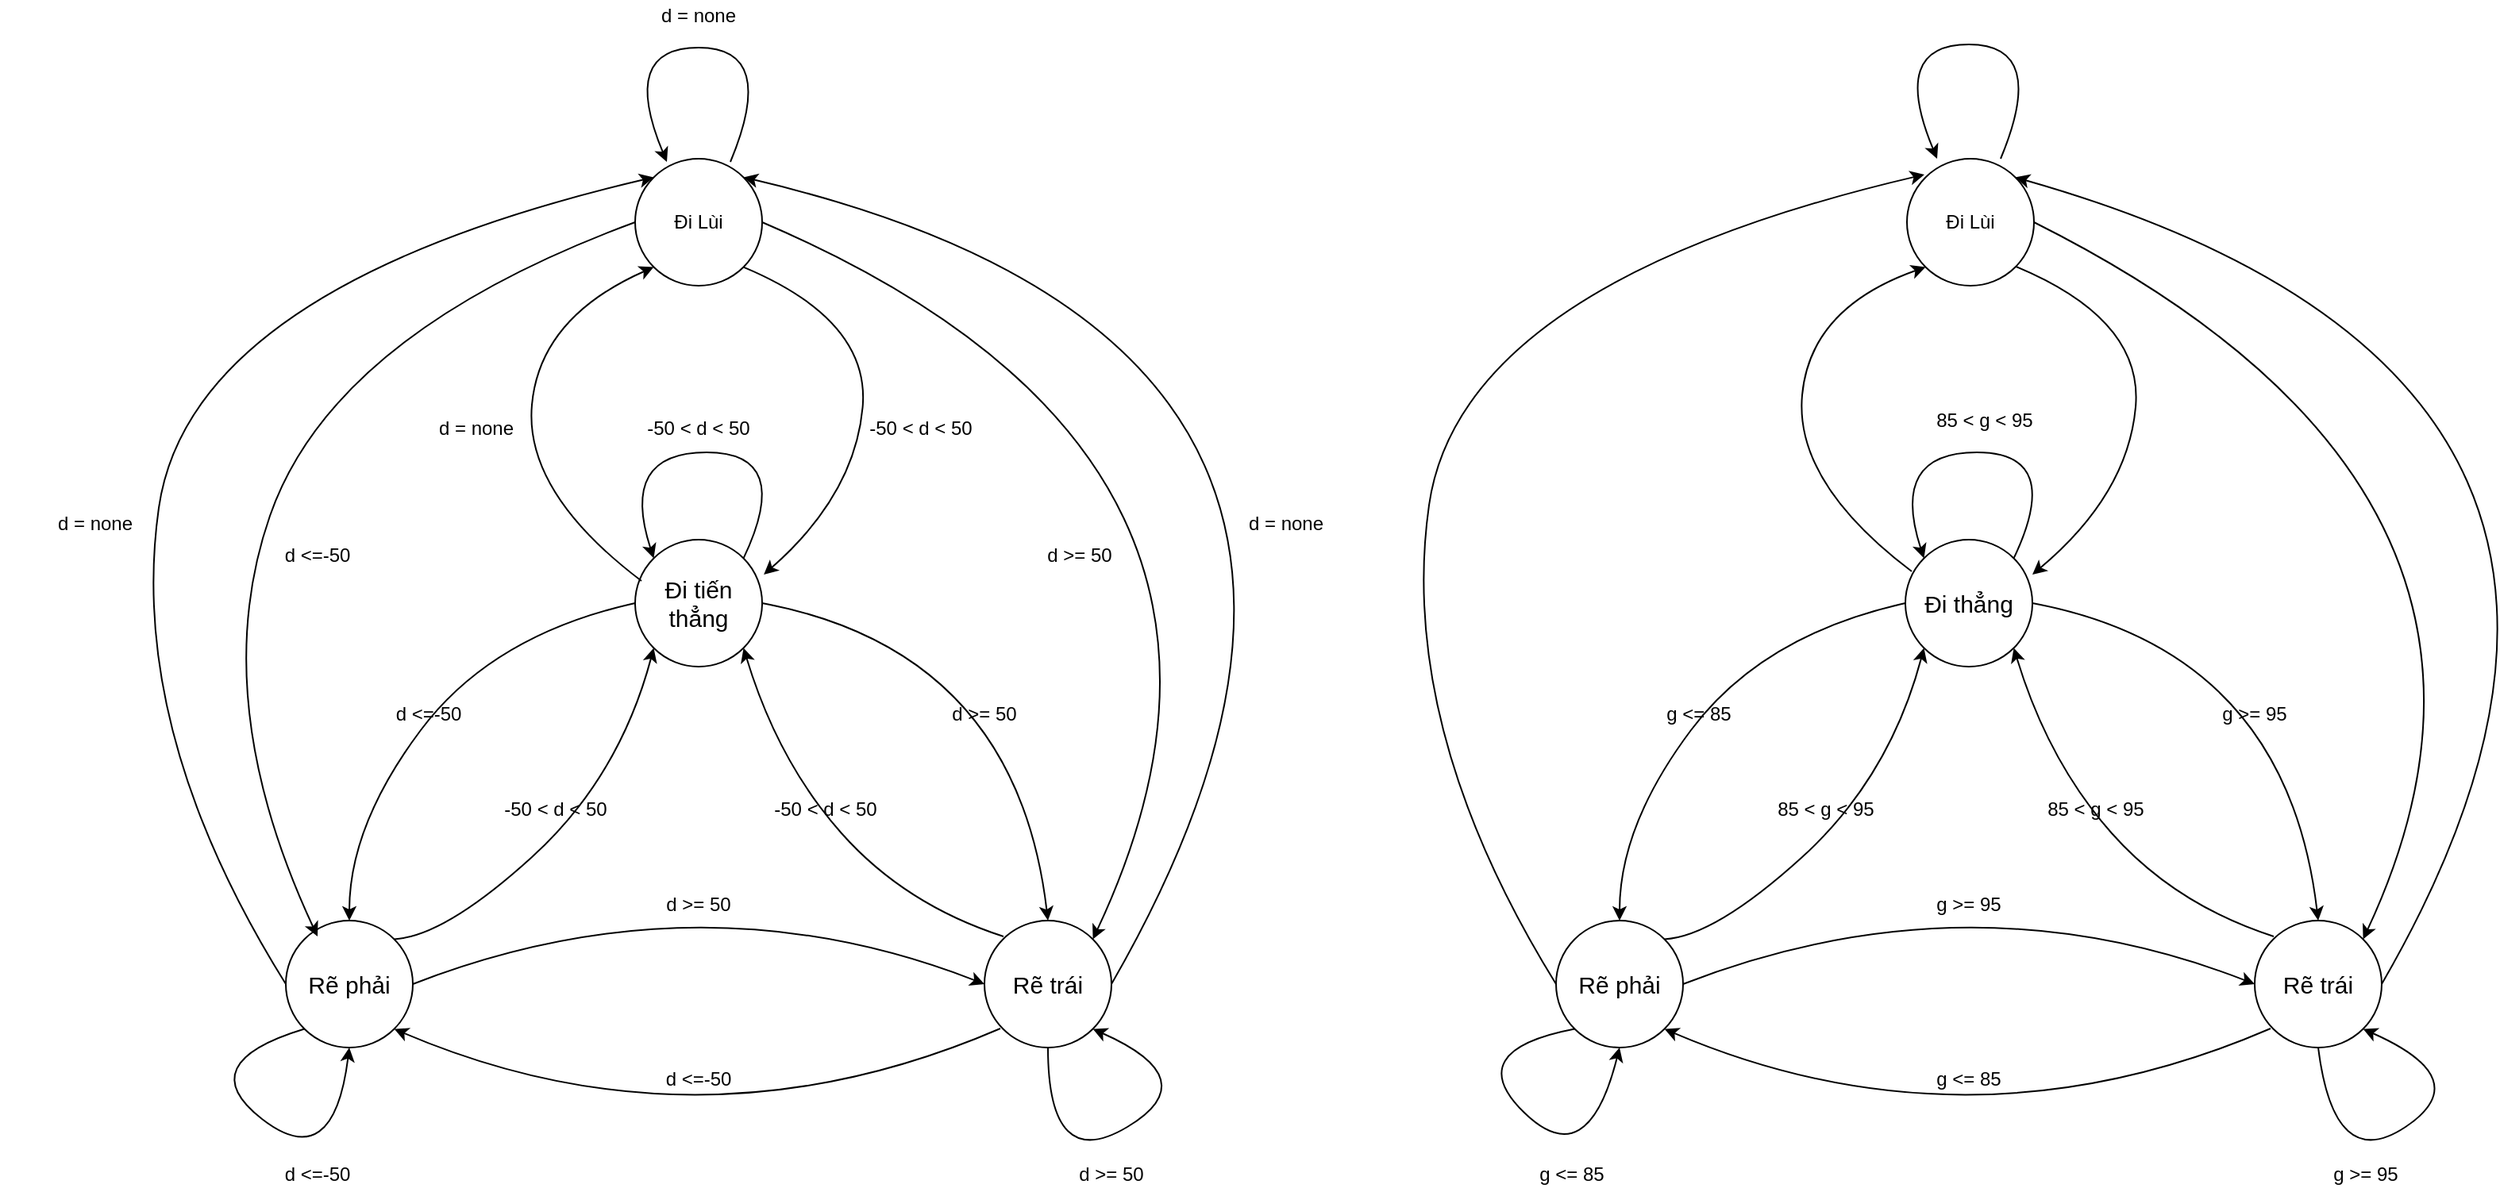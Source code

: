 <mxfile version="14.8.0" type="github">
  <diagram id="gM6LWdryBIaIJu2o6Tqh" name="Page-1">
    <mxGraphModel dx="1373" dy="774" grid="1" gridSize="10" guides="1" tooltips="1" connect="1" arrows="1" fold="1" page="1" pageScale="1" pageWidth="827" pageHeight="1169" math="0" shadow="0">
      <root>
        <mxCell id="0" />
        <mxCell id="1" parent="0" />
        <mxCell id="kot2QHPUo4j3bU3xekO4-7" value="" style="curved=1;endArrow=none;html=1;entryX=0;entryY=0.5;entryDx=0;entryDy=0;exitX=0.5;exitY=0;exitDx=0;exitDy=0;startArrow=classic;startFill=1;endFill=0;" parent="1" source="kot2QHPUo4j3bU3xekO4-11" target="kot2QHPUo4j3bU3xekO4-12" edge="1">
          <mxGeometry width="50" height="50" relative="1" as="geometry">
            <mxPoint x="250" y="690" as="sourcePoint" />
            <mxPoint x="390" y="570" as="targetPoint" />
            <Array as="points">
              <mxPoint x="220" y="620" />
              <mxPoint x="310" y="500" />
            </Array>
          </mxGeometry>
        </mxCell>
        <mxCell id="kot2QHPUo4j3bU3xekO4-8" value="" style="curved=1;endArrow=classic;html=1;exitX=1;exitY=0;exitDx=0;exitDy=0;entryX=0;entryY=1;entryDx=0;entryDy=0;" parent="1" source="kot2QHPUo4j3bU3xekO4-11" target="kot2QHPUo4j3bU3xekO4-12" edge="1">
          <mxGeometry width="50" height="50" relative="1" as="geometry">
            <mxPoint x="260" y="710" as="sourcePoint" />
            <mxPoint x="420" y="590" as="targetPoint" />
            <Array as="points">
              <mxPoint x="280" y="690" />
              <mxPoint x="390" y="590" />
            </Array>
          </mxGeometry>
        </mxCell>
        <mxCell id="kot2QHPUo4j3bU3xekO4-9" value="" style="curved=1;endArrow=none;html=1;exitX=1;exitY=1;exitDx=0;exitDy=0;startArrow=classic;startFill=1;endFill=0;" parent="1" source="kot2QHPUo4j3bU3xekO4-11" edge="1">
          <mxGeometry width="50" height="50" relative="1" as="geometry">
            <mxPoint x="240" y="750" as="sourcePoint" />
            <mxPoint x="630" y="748" as="targetPoint" />
            <Array as="points">
              <mxPoint x="440" y="830" />
            </Array>
          </mxGeometry>
        </mxCell>
        <mxCell id="kot2QHPUo4j3bU3xekO4-10" value="" style="curved=1;endArrow=none;html=1;entryX=1;entryY=0.5;entryDx=0;entryDy=0;exitX=0.5;exitY=0;exitDx=0;exitDy=0;startArrow=classic;startFill=1;endFill=0;" parent="1" source="kot2QHPUo4j3bU3xekO4-13" target="kot2QHPUo4j3bU3xekO4-12" edge="1">
          <mxGeometry width="50" height="50" relative="1" as="geometry">
            <mxPoint x="640" y="680" as="sourcePoint" />
            <mxPoint x="500" y="560" as="targetPoint" />
            <Array as="points">
              <mxPoint x="640" y="510" />
            </Array>
          </mxGeometry>
        </mxCell>
        <mxCell id="kot2QHPUo4j3bU3xekO4-11" value="&lt;font style=&quot;font-size: 15px&quot;&gt;Rẽ phải&lt;/font&gt;" style="ellipse;whiteSpace=wrap;html=1;aspect=fixed;" parent="1" vertex="1">
          <mxGeometry x="180" y="680" width="80" height="80" as="geometry" />
        </mxCell>
        <mxCell id="kot2QHPUo4j3bU3xekO4-12" value="&lt;span style=&quot;font-size: 15px&quot;&gt;Đi tiến thẳng&lt;/span&gt;" style="ellipse;whiteSpace=wrap;html=1;aspect=fixed;" parent="1" vertex="1">
          <mxGeometry x="400" y="440" width="80" height="80" as="geometry" />
        </mxCell>
        <mxCell id="kot2QHPUo4j3bU3xekO4-13" value="&lt;font style=&quot;font-size: 15px&quot;&gt;Rẽ trái&lt;/font&gt;" style="ellipse;whiteSpace=wrap;html=1;aspect=fixed;" parent="1" vertex="1">
          <mxGeometry x="620" y="680" width="80" height="80" as="geometry" />
        </mxCell>
        <mxCell id="kot2QHPUo4j3bU3xekO4-15" value="" style="curved=1;endArrow=classic;html=1;entryX=1;entryY=1;entryDx=0;entryDy=0;" parent="1" target="kot2QHPUo4j3bU3xekO4-12" edge="1">
          <mxGeometry width="50" height="50" relative="1" as="geometry">
            <mxPoint x="632" y="690" as="sourcePoint" />
            <mxPoint x="473.436" y="510.004" as="targetPoint" />
            <Array as="points">
              <mxPoint x="570" y="670" />
              <mxPoint x="490" y="580" />
            </Array>
          </mxGeometry>
        </mxCell>
        <mxCell id="kot2QHPUo4j3bU3xekO4-16" value="" style="curved=1;endArrow=classic;html=1;entryX=0;entryY=0.5;entryDx=0;entryDy=0;exitX=0.5;exitY=1;exitDx=0;exitDy=0;" parent="1" target="kot2QHPUo4j3bU3xekO4-13" edge="1">
          <mxGeometry width="50" height="50" relative="1" as="geometry">
            <mxPoint x="260" y="720" as="sourcePoint" />
            <mxPoint x="660" y="720" as="targetPoint" />
            <Array as="points">
              <mxPoint x="440" y="650" />
            </Array>
          </mxGeometry>
        </mxCell>
        <mxCell id="kot2QHPUo4j3bU3xekO4-17" value="d &amp;lt;=-50" style="text;html=1;strokeColor=none;fillColor=none;align=center;verticalAlign=middle;whiteSpace=wrap;rounded=0;" parent="1" vertex="1">
          <mxGeometry x="210" y="540" width="120" height="20" as="geometry" />
        </mxCell>
        <mxCell id="kot2QHPUo4j3bU3xekO4-18" value="d &amp;gt;= 50" style="text;html=1;strokeColor=none;fillColor=none;align=center;verticalAlign=middle;whiteSpace=wrap;rounded=0;" parent="1" vertex="1">
          <mxGeometry x="400" y="660" width="80" height="20" as="geometry" />
        </mxCell>
        <mxCell id="kot2QHPUo4j3bU3xekO4-19" value="-50 &amp;lt; d &amp;lt; 50" style="text;html=1;strokeColor=none;fillColor=none;align=center;verticalAlign=middle;whiteSpace=wrap;rounded=0;" parent="1" vertex="1">
          <mxGeometry x="290" y="600" width="120" height="20" as="geometry" />
        </mxCell>
        <mxCell id="kot2QHPUo4j3bU3xekO4-20" value="d &amp;gt;= 50" style="text;html=1;strokeColor=none;fillColor=none;align=center;verticalAlign=middle;whiteSpace=wrap;rounded=0;" parent="1" vertex="1">
          <mxGeometry x="580" y="540" width="80" height="20" as="geometry" />
        </mxCell>
        <mxCell id="kot2QHPUo4j3bU3xekO4-23" value="-50 &amp;lt; d &amp;lt; 50" style="text;html=1;strokeColor=none;fillColor=none;align=center;verticalAlign=middle;whiteSpace=wrap;rounded=0;" parent="1" vertex="1">
          <mxGeometry x="460" y="600" width="120" height="20" as="geometry" />
        </mxCell>
        <mxCell id="kot2QHPUo4j3bU3xekO4-24" value="d &amp;lt;=-50" style="text;html=1;strokeColor=none;fillColor=none;align=center;verticalAlign=middle;whiteSpace=wrap;rounded=0;" parent="1" vertex="1">
          <mxGeometry x="380" y="770" width="120" height="20" as="geometry" />
        </mxCell>
        <mxCell id="kot2QHPUo4j3bU3xekO4-40" value="" style="curved=1;endArrow=none;html=1;entryX=0;entryY=0.5;entryDx=0;entryDy=0;exitX=0.5;exitY=0;exitDx=0;exitDy=0;startArrow=classic;startFill=1;endFill=0;" parent="1" source="kot2QHPUo4j3bU3xekO4-44" target="kot2QHPUo4j3bU3xekO4-45" edge="1">
          <mxGeometry width="50" height="50" relative="1" as="geometry">
            <mxPoint x="1050" y="690" as="sourcePoint" />
            <mxPoint x="1190" y="570" as="targetPoint" />
            <Array as="points">
              <mxPoint x="1020" y="620" />
              <mxPoint x="1110" y="500" />
            </Array>
          </mxGeometry>
        </mxCell>
        <mxCell id="kot2QHPUo4j3bU3xekO4-41" value="" style="curved=1;endArrow=classic;html=1;exitX=1;exitY=0;exitDx=0;exitDy=0;entryX=0;entryY=1;entryDx=0;entryDy=0;" parent="1" source="kot2QHPUo4j3bU3xekO4-44" target="kot2QHPUo4j3bU3xekO4-45" edge="1">
          <mxGeometry width="50" height="50" relative="1" as="geometry">
            <mxPoint x="1060" y="710" as="sourcePoint" />
            <mxPoint x="1220" y="590" as="targetPoint" />
            <Array as="points">
              <mxPoint x="1080" y="690" />
              <mxPoint x="1190" y="590" />
            </Array>
          </mxGeometry>
        </mxCell>
        <mxCell id="kot2QHPUo4j3bU3xekO4-42" value="" style="curved=1;endArrow=none;html=1;exitX=1;exitY=1;exitDx=0;exitDy=0;startArrow=classic;startFill=1;endFill=0;" parent="1" source="kot2QHPUo4j3bU3xekO4-44" edge="1">
          <mxGeometry width="50" height="50" relative="1" as="geometry">
            <mxPoint x="1040" y="750" as="sourcePoint" />
            <mxPoint x="1430" y="748" as="targetPoint" />
            <Array as="points">
              <mxPoint x="1240" y="830" />
            </Array>
          </mxGeometry>
        </mxCell>
        <mxCell id="kot2QHPUo4j3bU3xekO4-43" value="" style="curved=1;endArrow=none;html=1;entryX=1;entryY=0.5;entryDx=0;entryDy=0;exitX=0.5;exitY=0;exitDx=0;exitDy=0;startArrow=classic;startFill=1;endFill=0;" parent="1" source="kot2QHPUo4j3bU3xekO4-46" target="kot2QHPUo4j3bU3xekO4-45" edge="1">
          <mxGeometry width="50" height="50" relative="1" as="geometry">
            <mxPoint x="1440" y="680" as="sourcePoint" />
            <mxPoint x="1300" y="560" as="targetPoint" />
            <Array as="points">
              <mxPoint x="1440" y="510" />
            </Array>
          </mxGeometry>
        </mxCell>
        <mxCell id="kot2QHPUo4j3bU3xekO4-44" value="&lt;font style=&quot;font-size: 15px&quot;&gt;Rẽ phải&lt;/font&gt;" style="ellipse;whiteSpace=wrap;html=1;aspect=fixed;" parent="1" vertex="1">
          <mxGeometry x="980" y="680" width="80" height="80" as="geometry" />
        </mxCell>
        <mxCell id="kot2QHPUo4j3bU3xekO4-45" value="&lt;span style=&quot;font-size: 15px&quot;&gt;Đi thẳng&lt;/span&gt;" style="ellipse;whiteSpace=wrap;html=1;aspect=fixed;" parent="1" vertex="1">
          <mxGeometry x="1200" y="440" width="80" height="80" as="geometry" />
        </mxCell>
        <mxCell id="kot2QHPUo4j3bU3xekO4-46" value="&lt;font style=&quot;font-size: 15px&quot;&gt;Rẽ trái&lt;/font&gt;" style="ellipse;whiteSpace=wrap;html=1;aspect=fixed;" parent="1" vertex="1">
          <mxGeometry x="1420" y="680" width="80" height="80" as="geometry" />
        </mxCell>
        <mxCell id="kot2QHPUo4j3bU3xekO4-47" value="" style="curved=1;endArrow=classic;html=1;entryX=1;entryY=1;entryDx=0;entryDy=0;" parent="1" target="kot2QHPUo4j3bU3xekO4-45" edge="1">
          <mxGeometry width="50" height="50" relative="1" as="geometry">
            <mxPoint x="1432" y="690" as="sourcePoint" />
            <mxPoint x="1273.436" y="510.004" as="targetPoint" />
            <Array as="points">
              <mxPoint x="1370" y="670" />
              <mxPoint x="1290" y="580" />
            </Array>
          </mxGeometry>
        </mxCell>
        <mxCell id="kot2QHPUo4j3bU3xekO4-48" value="" style="curved=1;endArrow=classic;html=1;entryX=0;entryY=0.5;entryDx=0;entryDy=0;exitX=0.5;exitY=1;exitDx=0;exitDy=0;" parent="1" target="kot2QHPUo4j3bU3xekO4-46" edge="1">
          <mxGeometry width="50" height="50" relative="1" as="geometry">
            <mxPoint x="1060" y="720" as="sourcePoint" />
            <mxPoint x="1460" y="720" as="targetPoint" />
            <Array as="points">
              <mxPoint x="1240" y="650" />
            </Array>
          </mxGeometry>
        </mxCell>
        <mxCell id="kot2QHPUo4j3bU3xekO4-49" value="g &amp;lt;= 85" style="text;html=1;strokeColor=none;fillColor=none;align=center;verticalAlign=middle;whiteSpace=wrap;rounded=0;" parent="1" vertex="1">
          <mxGeometry x="1010" y="540" width="120" height="20" as="geometry" />
        </mxCell>
        <mxCell id="kot2QHPUo4j3bU3xekO4-50" value="g &amp;gt;= 95" style="text;html=1;strokeColor=none;fillColor=none;align=center;verticalAlign=middle;whiteSpace=wrap;rounded=0;" parent="1" vertex="1">
          <mxGeometry x="1200" y="660" width="80" height="20" as="geometry" />
        </mxCell>
        <mxCell id="kot2QHPUo4j3bU3xekO4-51" value="85 &amp;lt; g &amp;lt; 95" style="text;html=1;strokeColor=none;fillColor=none;align=center;verticalAlign=middle;whiteSpace=wrap;rounded=0;" parent="1" vertex="1">
          <mxGeometry x="1090" y="600" width="120" height="20" as="geometry" />
        </mxCell>
        <mxCell id="kot2QHPUo4j3bU3xekO4-52" value="g &amp;gt;= 95" style="text;html=1;strokeColor=none;fillColor=none;align=center;verticalAlign=middle;whiteSpace=wrap;rounded=0;" parent="1" vertex="1">
          <mxGeometry x="1380" y="540" width="80" height="20" as="geometry" />
        </mxCell>
        <mxCell id="kot2QHPUo4j3bU3xekO4-53" value="85 &amp;lt; g &amp;lt; 95" style="text;html=1;strokeColor=none;fillColor=none;align=center;verticalAlign=middle;whiteSpace=wrap;rounded=0;" parent="1" vertex="1">
          <mxGeometry x="1260" y="600" width="120" height="20" as="geometry" />
        </mxCell>
        <mxCell id="kot2QHPUo4j3bU3xekO4-54" value="g &amp;lt;= 85" style="text;html=1;strokeColor=none;fillColor=none;align=center;verticalAlign=middle;whiteSpace=wrap;rounded=0;" parent="1" vertex="1">
          <mxGeometry x="1180" y="770" width="120" height="20" as="geometry" />
        </mxCell>
        <mxCell id="kot2QHPUo4j3bU3xekO4-56" value="" style="curved=1;endArrow=classic;html=1;entryX=1;entryY=1;entryDx=0;entryDy=0;" parent="1" target="kot2QHPUo4j3bU3xekO4-13" edge="1">
          <mxGeometry width="50" height="50" relative="1" as="geometry">
            <mxPoint x="660" y="760" as="sourcePoint" />
            <mxPoint x="720" y="715" as="targetPoint" />
            <Array as="points">
              <mxPoint x="660" y="840" />
              <mxPoint x="760" y="780" />
            </Array>
          </mxGeometry>
        </mxCell>
        <mxCell id="kot2QHPUo4j3bU3xekO4-57" value="" style="curved=1;endArrow=classic;html=1;entryX=0;entryY=0;entryDx=0;entryDy=0;exitX=1;exitY=0;exitDx=0;exitDy=0;" parent="1" source="kot2QHPUo4j3bU3xekO4-12" target="kot2QHPUo4j3bU3xekO4-12" edge="1">
          <mxGeometry width="50" height="50" relative="1" as="geometry">
            <mxPoint x="500.004" y="438.284" as="sourcePoint" />
            <mxPoint x="511.72" y="410" as="targetPoint" />
            <Array as="points">
              <mxPoint x="500" y="385" />
              <mxPoint x="390" y="385" />
            </Array>
          </mxGeometry>
        </mxCell>
        <mxCell id="kot2QHPUo4j3bU3xekO4-58" value="" style="curved=1;endArrow=classic;html=1;exitX=0;exitY=1;exitDx=0;exitDy=0;" parent="1" source="kot2QHPUo4j3bU3xekO4-11" edge="1">
          <mxGeometry width="50" height="50" relative="1" as="geometry">
            <mxPoint x="100" y="705" as="sourcePoint" />
            <mxPoint x="220" y="760" as="targetPoint" />
            <Array as="points">
              <mxPoint x="120" y="770" />
              <mxPoint x="210" y="840" />
            </Array>
          </mxGeometry>
        </mxCell>
        <mxCell id="kot2QHPUo4j3bU3xekO4-59" value="" style="curved=1;endArrow=classic;html=1;entryX=0;entryY=0;entryDx=0;entryDy=0;exitX=1;exitY=0;exitDx=0;exitDy=0;" parent="1" source="kot2QHPUo4j3bU3xekO4-45" target="kot2QHPUo4j3bU3xekO4-45" edge="1">
          <mxGeometry width="50" height="50" relative="1" as="geometry">
            <mxPoint x="1280.004" y="448.284" as="sourcePoint" />
            <mxPoint x="1291.72" y="420" as="targetPoint" />
            <Array as="points">
              <mxPoint x="1300" y="385" />
              <mxPoint x="1190" y="385" />
            </Array>
          </mxGeometry>
        </mxCell>
        <mxCell id="kot2QHPUo4j3bU3xekO4-60" value="" style="curved=1;endArrow=classic;html=1;exitX=0.5;exitY=1;exitDx=0;exitDy=0;entryX=1;entryY=1;entryDx=0;entryDy=0;" parent="1" source="kot2QHPUo4j3bU3xekO4-46" edge="1" target="kot2QHPUo4j3bU3xekO4-46">
          <mxGeometry width="50" height="50" relative="1" as="geometry">
            <mxPoint x="1490.004" y="753.284" as="sourcePoint" />
            <mxPoint x="1502" y="720" as="targetPoint" />
            <Array as="points">
              <mxPoint x="1470" y="840" />
              <mxPoint x="1560" y="780" />
            </Array>
          </mxGeometry>
        </mxCell>
        <mxCell id="kot2QHPUo4j3bU3xekO4-61" value="" style="curved=1;endArrow=classic;html=1;exitX=0;exitY=1;exitDx=0;exitDy=0;" parent="1" source="kot2QHPUo4j3bU3xekO4-44" edge="1">
          <mxGeometry width="50" height="50" relative="1" as="geometry">
            <mxPoint x="910.004" y="743.284" as="sourcePoint" />
            <mxPoint x="1020" y="760" as="targetPoint" />
            <Array as="points">
              <mxPoint x="920" y="762" />
              <mxPoint x="1000" y="840" />
            </Array>
          </mxGeometry>
        </mxCell>
        <mxCell id="kot2QHPUo4j3bU3xekO4-62" value="d &amp;gt;= 50" style="text;html=1;strokeColor=none;fillColor=none;align=center;verticalAlign=middle;whiteSpace=wrap;rounded=0;" parent="1" vertex="1">
          <mxGeometry x="660" y="830" width="80" height="20" as="geometry" />
        </mxCell>
        <mxCell id="kot2QHPUo4j3bU3xekO4-63" value="-50 &amp;lt; d &amp;lt; 50" style="text;html=1;strokeColor=none;fillColor=none;align=center;verticalAlign=middle;whiteSpace=wrap;rounded=0;" parent="1" vertex="1">
          <mxGeometry x="380" y="360" width="120" height="20" as="geometry" />
        </mxCell>
        <mxCell id="kot2QHPUo4j3bU3xekO4-64" value="d &amp;lt;=-50" style="text;html=1;strokeColor=none;fillColor=none;align=center;verticalAlign=middle;whiteSpace=wrap;rounded=0;" parent="1" vertex="1">
          <mxGeometry x="140" y="830" width="120" height="20" as="geometry" />
        </mxCell>
        <mxCell id="kot2QHPUo4j3bU3xekO4-65" value="85 &amp;lt; g &amp;lt; 95" style="text;html=1;strokeColor=none;fillColor=none;align=center;verticalAlign=middle;whiteSpace=wrap;rounded=0;" parent="1" vertex="1">
          <mxGeometry x="1190" y="355" width="120" height="20" as="geometry" />
        </mxCell>
        <mxCell id="kot2QHPUo4j3bU3xekO4-66" value="g &amp;gt;= 95" style="text;html=1;strokeColor=none;fillColor=none;align=center;verticalAlign=middle;whiteSpace=wrap;rounded=0;" parent="1" vertex="1">
          <mxGeometry x="1450" y="830" width="80" height="20" as="geometry" />
        </mxCell>
        <mxCell id="kot2QHPUo4j3bU3xekO4-67" value="g &amp;lt;= 85" style="text;html=1;strokeColor=none;fillColor=none;align=center;verticalAlign=middle;whiteSpace=wrap;rounded=0;" parent="1" vertex="1">
          <mxGeometry x="930" y="830" width="120" height="20" as="geometry" />
        </mxCell>
        <mxCell id="f0dfij-ksAXlXE298w6b-1" value="Đi Lùi" style="ellipse;whiteSpace=wrap;html=1;aspect=fixed;" vertex="1" parent="1">
          <mxGeometry x="400" y="200" width="80" height="80" as="geometry" />
        </mxCell>
        <mxCell id="f0dfij-ksAXlXE298w6b-2" value="" style="curved=1;endArrow=classic;html=1;entryX=0;entryY=0;entryDx=0;entryDy=0;exitX=0;exitY=0.5;exitDx=0;exitDy=0;" edge="1" parent="1" source="kot2QHPUo4j3bU3xekO4-11" target="f0dfij-ksAXlXE298w6b-1">
          <mxGeometry width="50" height="50" relative="1" as="geometry">
            <mxPoint x="80" y="460" as="sourcePoint" />
            <mxPoint x="130" y="410" as="targetPoint" />
            <Array as="points">
              <mxPoint x="80" y="560" />
              <mxPoint x="120" y="280" />
            </Array>
          </mxGeometry>
        </mxCell>
        <mxCell id="f0dfij-ksAXlXE298w6b-3" value="" style="curved=1;endArrow=none;html=1;entryX=0;entryY=0.5;entryDx=0;entryDy=0;startArrow=classic;startFill=1;endFill=0;" edge="1" parent="1" target="f0dfij-ksAXlXE298w6b-1">
          <mxGeometry width="50" height="50" relative="1" as="geometry">
            <mxPoint x="200" y="690" as="sourcePoint" />
            <mxPoint x="410" y="250" as="targetPoint" />
            <Array as="points">
              <mxPoint x="130" y="540" />
              <mxPoint x="210" y="310" />
            </Array>
          </mxGeometry>
        </mxCell>
        <mxCell id="f0dfij-ksAXlXE298w6b-4" value="" style="curved=1;endArrow=classic;html=1;entryX=1;entryY=0;entryDx=0;entryDy=0;exitX=1;exitY=0.5;exitDx=0;exitDy=0;" edge="1" parent="1" source="f0dfij-ksAXlXE298w6b-1" target="kot2QHPUo4j3bU3xekO4-13">
          <mxGeometry width="50" height="50" relative="1" as="geometry">
            <mxPoint x="480" y="725" as="sourcePoint" />
            <mxPoint x="711.716" y="216.716" as="targetPoint" />
            <Array as="points">
              <mxPoint x="830" y="390" />
            </Array>
          </mxGeometry>
        </mxCell>
        <mxCell id="f0dfij-ksAXlXE298w6b-5" value="" style="curved=1;endArrow=none;html=1;entryX=1;entryY=0.5;entryDx=0;entryDy=0;exitX=1;exitY=0;exitDx=0;exitDy=0;endFill=0;startArrow=classic;startFill=1;" edge="1" parent="1" source="f0dfij-ksAXlXE298w6b-1" target="kot2QHPUo4j3bU3xekO4-13">
          <mxGeometry width="50" height="50" relative="1" as="geometry">
            <mxPoint x="490" y="268.28" as="sourcePoint" />
            <mxPoint x="698.284" y="719.996" as="targetPoint" />
            <Array as="points">
              <mxPoint x="930" y="320" />
            </Array>
          </mxGeometry>
        </mxCell>
        <mxCell id="f0dfij-ksAXlXE298w6b-6" value="" style="curved=1;endArrow=classic;html=1;entryX=0;entryY=1;entryDx=0;entryDy=0;exitX=0.05;exitY=0.325;exitDx=0;exitDy=0;exitPerimeter=0;" edge="1" parent="1" source="kot2QHPUo4j3bU3xekO4-12" target="f0dfij-ksAXlXE298w6b-1">
          <mxGeometry width="50" height="50" relative="1" as="geometry">
            <mxPoint x="340" y="420" as="sourcePoint" />
            <mxPoint x="420" y="280" as="targetPoint" />
            <Array as="points">
              <mxPoint x="330" y="410" />
              <mxPoint x="340" y="300" />
            </Array>
          </mxGeometry>
        </mxCell>
        <mxCell id="f0dfij-ksAXlXE298w6b-7" value="" style="curved=1;endArrow=none;html=1;exitX=1.013;exitY=0.275;exitDx=0;exitDy=0;exitPerimeter=0;entryX=1;entryY=1;entryDx=0;entryDy=0;startArrow=classic;startFill=1;endFill=0;" edge="1" parent="1" source="kot2QHPUo4j3bU3xekO4-12" target="f0dfij-ksAXlXE298w6b-1">
          <mxGeometry width="50" height="50" relative="1" as="geometry">
            <mxPoint x="612.28" y="467.72" as="sourcePoint" />
            <mxPoint x="480" y="270" as="targetPoint" />
            <Array as="points">
              <mxPoint x="538.28" y="411.72" />
              <mxPoint x="548.28" y="301.72" />
            </Array>
          </mxGeometry>
        </mxCell>
        <mxCell id="f0dfij-ksAXlXE298w6b-8" value="" style="curved=1;endArrow=classic;html=1;exitX=0.75;exitY=0.025;exitDx=0;exitDy=0;exitPerimeter=0;" edge="1" parent="1" source="f0dfij-ksAXlXE298w6b-1">
          <mxGeometry width="50" height="50" relative="1" as="geometry">
            <mxPoint x="440" y="190" as="sourcePoint" />
            <mxPoint x="420" y="202" as="targetPoint" />
            <Array as="points">
              <mxPoint x="490" y="130" />
              <mxPoint x="390" y="130" />
            </Array>
          </mxGeometry>
        </mxCell>
        <mxCell id="f0dfij-ksAXlXE298w6b-9" value="d = none" style="text;html=1;strokeColor=none;fillColor=none;align=center;verticalAlign=middle;whiteSpace=wrap;rounded=0;" vertex="1" parent="1">
          <mxGeometry x="380" y="100" width="120" height="20" as="geometry" />
        </mxCell>
        <mxCell id="f0dfij-ksAXlXE298w6b-10" value="d = none" style="text;html=1;strokeColor=none;fillColor=none;align=center;verticalAlign=middle;whiteSpace=wrap;rounded=0;" vertex="1" parent="1">
          <mxGeometry x="750" y="420" width="120" height="20" as="geometry" />
        </mxCell>
        <mxCell id="f0dfij-ksAXlXE298w6b-11" value="d = none" style="text;html=1;strokeColor=none;fillColor=none;align=center;verticalAlign=middle;whiteSpace=wrap;rounded=0;" vertex="1" parent="1">
          <mxGeometry y="420" width="120" height="20" as="geometry" />
        </mxCell>
        <mxCell id="f0dfij-ksAXlXE298w6b-12" value="d &amp;lt;=-50" style="text;html=1;strokeColor=none;fillColor=none;align=center;verticalAlign=middle;whiteSpace=wrap;rounded=0;" vertex="1" parent="1">
          <mxGeometry x="140" y="440" width="120" height="20" as="geometry" />
        </mxCell>
        <mxCell id="f0dfij-ksAXlXE298w6b-13" value="d &amp;gt;= 50" style="text;html=1;strokeColor=none;fillColor=none;align=center;verticalAlign=middle;whiteSpace=wrap;rounded=0;" vertex="1" parent="1">
          <mxGeometry x="640" y="440" width="80" height="20" as="geometry" />
        </mxCell>
        <mxCell id="f0dfij-ksAXlXE298w6b-15" value="d = none" style="text;html=1;strokeColor=none;fillColor=none;align=center;verticalAlign=middle;whiteSpace=wrap;rounded=0;" vertex="1" parent="1">
          <mxGeometry x="240" y="360" width="120" height="20" as="geometry" />
        </mxCell>
        <mxCell id="f0dfij-ksAXlXE298w6b-16" value="-50 &amp;lt; d &amp;lt; 50" style="text;html=1;strokeColor=none;fillColor=none;align=center;verticalAlign=middle;whiteSpace=wrap;rounded=0;" vertex="1" parent="1">
          <mxGeometry x="520" y="360" width="120" height="20" as="geometry" />
        </mxCell>
        <mxCell id="f0dfij-ksAXlXE298w6b-17" value="Đi Lùi" style="ellipse;whiteSpace=wrap;html=1;aspect=fixed;" vertex="1" parent="1">
          <mxGeometry x="1201" y="200" width="80" height="80" as="geometry" />
        </mxCell>
        <mxCell id="f0dfij-ksAXlXE298w6b-18" value="" style="curved=1;endArrow=none;html=1;entryX=1;entryY=0.5;entryDx=0;entryDy=0;exitX=1;exitY=0;exitDx=0;exitDy=0;endFill=0;startArrow=classic;startFill=1;" edge="1" parent="1" source="f0dfij-ksAXlXE298w6b-17" target="kot2QHPUo4j3bU3xekO4-46">
          <mxGeometry width="50" height="50" relative="1" as="geometry">
            <mxPoint x="1280.004" y="239.996" as="sourcePoint" />
            <mxPoint x="1511.72" y="748.28" as="targetPoint" />
            <Array as="points">
              <mxPoint x="1720" y="340" />
            </Array>
          </mxGeometry>
        </mxCell>
        <mxCell id="f0dfij-ksAXlXE298w6b-19" value="" style="curved=1;endArrow=classic;html=1;entryX=1;entryY=0;entryDx=0;entryDy=0;exitX=1;exitY=0.5;exitDx=0;exitDy=0;" edge="1" parent="1" source="f0dfij-ksAXlXE298w6b-17" target="kot2QHPUo4j3bU3xekO4-46">
          <mxGeometry width="50" height="50" relative="1" as="geometry">
            <mxPoint x="1280" y="270" as="sourcePoint" />
            <mxPoint x="1488.284" y="721.716" as="targetPoint" />
            <Array as="points">
              <mxPoint x="1620" y="410" />
            </Array>
          </mxGeometry>
        </mxCell>
        <mxCell id="f0dfij-ksAXlXE298w6b-20" value="" style="curved=1;endArrow=classic;html=1;exitX=0.75;exitY=0.025;exitDx=0;exitDy=0;exitPerimeter=0;" edge="1" parent="1">
          <mxGeometry width="50" height="50" relative="1" as="geometry">
            <mxPoint x="1260" y="200" as="sourcePoint" />
            <mxPoint x="1220" y="200" as="targetPoint" />
            <Array as="points">
              <mxPoint x="1290" y="128" />
              <mxPoint x="1190" y="128" />
            </Array>
          </mxGeometry>
        </mxCell>
        <mxCell id="f0dfij-ksAXlXE298w6b-21" value="" style="curved=1;endArrow=classic;html=1;entryX=0;entryY=1;entryDx=0;entryDy=0;exitX=0.05;exitY=0.325;exitDx=0;exitDy=0;exitPerimeter=0;" edge="1" parent="1" target="f0dfij-ksAXlXE298w6b-17">
          <mxGeometry width="50" height="50" relative="1" as="geometry">
            <mxPoint x="1204" y="460" as="sourcePoint" />
            <mxPoint x="1211.716" y="262.284" as="targetPoint" />
            <Array as="points">
              <mxPoint x="1130" y="404" />
              <mxPoint x="1140" y="294" />
            </Array>
          </mxGeometry>
        </mxCell>
        <mxCell id="f0dfij-ksAXlXE298w6b-22" value="" style="curved=1;endArrow=none;html=1;entryX=1;entryY=1;entryDx=0;entryDy=0;startArrow=classic;startFill=1;endFill=0;" edge="1" parent="1">
          <mxGeometry width="50" height="50" relative="1" as="geometry">
            <mxPoint x="1280" y="462" as="sourcePoint" />
            <mxPoint x="1270.004" y="268.144" as="targetPoint" />
            <Array as="points">
              <mxPoint x="1340" y="411.58" />
              <mxPoint x="1350" y="301.58" />
            </Array>
          </mxGeometry>
        </mxCell>
        <mxCell id="f0dfij-ksAXlXE298w6b-23" value="" style="curved=1;endArrow=classic;html=1;exitX=0;exitY=0.5;exitDx=0;exitDy=0;" edge="1" parent="1" source="kot2QHPUo4j3bU3xekO4-44">
          <mxGeometry width="50" height="50" relative="1" as="geometry">
            <mxPoint x="980" y="718.28" as="sourcePoint" />
            <mxPoint x="1212" y="210" as="targetPoint" />
            <Array as="points">
              <mxPoint x="880" y="558.28" />
              <mxPoint x="920" y="278.28" />
            </Array>
          </mxGeometry>
        </mxCell>
      </root>
    </mxGraphModel>
  </diagram>
</mxfile>
